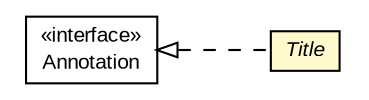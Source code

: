 #!/usr/local/bin/dot
#
# Class diagram 
# Generated by UMLGraph version R5_6-24-gf6e263 (http://www.umlgraph.org/)
#

digraph G {
	edge [fontname="arial",fontsize=10,labelfontname="arial",labelfontsize=10];
	node [fontname="arial",fontsize=10,shape=plaintext];
	nodesep=0.25;
	ranksep=0.5;
	rankdir=LR;
	// com.gwtplatform.mvp.client.annotations.Title
	c513601 [label=<<table title="com.gwtplatform.mvp.client.annotations.Title" border="0" cellborder="1" cellspacing="0" cellpadding="2" port="p" bgcolor="lemonChiffon" href="./Title.html">
		<tr><td><table border="0" cellspacing="0" cellpadding="1">
<tr><td align="center" balign="center"><font face="arial italic"> Title </font></td></tr>
		</table></td></tr>
		</table>>, URL="./Title.html", fontname="arial", fontcolor="black", fontsize=10.0];
	//com.gwtplatform.mvp.client.annotations.Title implements java.lang.annotation.Annotation
	c514160:p -> c513601:p [dir=back,arrowtail=empty,style=dashed];
	// java.lang.annotation.Annotation
	c514160 [label=<<table title="java.lang.annotation.Annotation" border="0" cellborder="1" cellspacing="0" cellpadding="2" port="p" href="http://download.oracle.com/javase/6/docs/api/java/lang/annotation/Annotation.html">
		<tr><td><table border="0" cellspacing="0" cellpadding="1">
<tr><td align="center" balign="center"> &#171;interface&#187; </td></tr>
<tr><td align="center" balign="center"> Annotation </td></tr>
		</table></td></tr>
		</table>>, URL="http://download.oracle.com/javase/6/docs/api/java/lang/annotation/Annotation.html", fontname="arial", fontcolor="black", fontsize=10.0];
}

